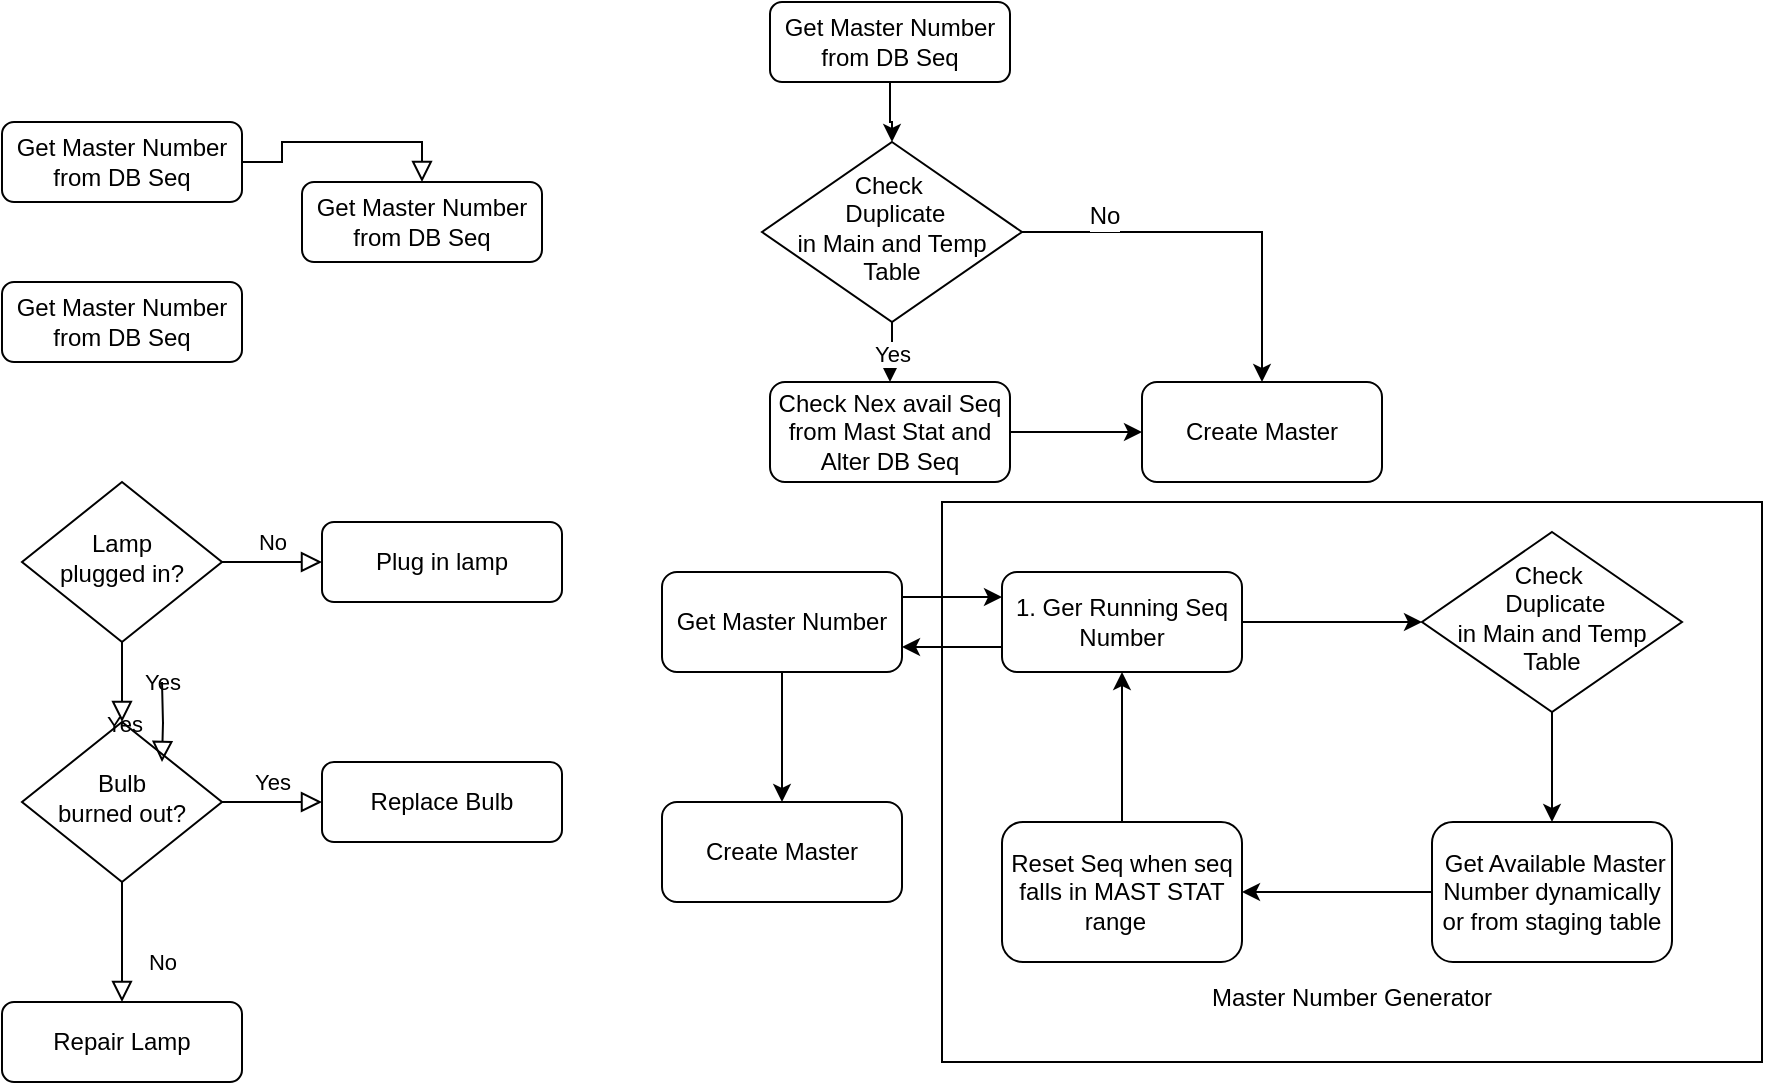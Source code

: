 <mxfile version="12.9.6" type="github">
  <diagram id="C5RBs43oDa-KdzZeNtuy" name="Page-1">
    <mxGraphModel dx="782" dy="437" grid="1" gridSize="10" guides="1" tooltips="1" connect="1" arrows="1" fold="1" page="1" pageScale="1" pageWidth="827" pageHeight="1169" math="0" shadow="0">
      <root>
        <mxCell id="WIyWlLk6GJQsqaUBKTNV-0" />
        <mxCell id="WIyWlLk6GJQsqaUBKTNV-1" parent="WIyWlLk6GJQsqaUBKTNV-0" />
        <mxCell id="aWi0LzF1Zon36VXarzO1-4" value="&lt;br&gt;&lt;br&gt;&lt;br&gt;&lt;br&gt;&lt;br&gt;&lt;br&gt;&lt;br&gt;&lt;br&gt;&lt;br&gt;&lt;br&gt;&lt;br&gt;&lt;br&gt;&lt;br&gt;&lt;br&gt;&lt;br&gt;Master Number Generator" style="rounded=0;whiteSpace=wrap;html=1;" parent="WIyWlLk6GJQsqaUBKTNV-1" vertex="1">
          <mxGeometry x="630" y="270" width="410" height="280" as="geometry" />
        </mxCell>
        <mxCell id="WIyWlLk6GJQsqaUBKTNV-2" value="" style="rounded=0;html=1;jettySize=auto;orthogonalLoop=1;fontSize=11;endArrow=block;endFill=0;endSize=8;strokeWidth=1;shadow=0;labelBackgroundColor=none;edgeStyle=orthogonalEdgeStyle;entryX=0.5;entryY=0;entryDx=0;entryDy=0;" parent="WIyWlLk6GJQsqaUBKTNV-1" source="WIyWlLk6GJQsqaUBKTNV-3" target="YN31JHdH7wHcERkjvtZr-0" edge="1">
          <mxGeometry relative="1" as="geometry" />
        </mxCell>
        <mxCell id="WIyWlLk6GJQsqaUBKTNV-3" value="Get Master Number from DB Seq" style="rounded=1;whiteSpace=wrap;html=1;fontSize=12;glass=0;strokeWidth=1;shadow=0;" parent="WIyWlLk6GJQsqaUBKTNV-1" vertex="1">
          <mxGeometry x="160" y="80" width="120" height="40" as="geometry" />
        </mxCell>
        <mxCell id="WIyWlLk6GJQsqaUBKTNV-4" value="Yes" style="rounded=0;html=1;jettySize=auto;orthogonalLoop=1;fontSize=11;endArrow=block;endFill=0;endSize=8;strokeWidth=1;shadow=0;labelBackgroundColor=none;edgeStyle=orthogonalEdgeStyle;" parent="WIyWlLk6GJQsqaUBKTNV-1" source="WIyWlLk6GJQsqaUBKTNV-6" target="WIyWlLk6GJQsqaUBKTNV-10" edge="1">
          <mxGeometry y="20" relative="1" as="geometry">
            <mxPoint as="offset" />
          </mxGeometry>
        </mxCell>
        <mxCell id="WIyWlLk6GJQsqaUBKTNV-5" value="No" style="edgeStyle=orthogonalEdgeStyle;rounded=0;html=1;jettySize=auto;orthogonalLoop=1;fontSize=11;endArrow=block;endFill=0;endSize=8;strokeWidth=1;shadow=0;labelBackgroundColor=none;" parent="WIyWlLk6GJQsqaUBKTNV-1" source="WIyWlLk6GJQsqaUBKTNV-6" target="WIyWlLk6GJQsqaUBKTNV-7" edge="1">
          <mxGeometry y="10" relative="1" as="geometry">
            <mxPoint as="offset" />
          </mxGeometry>
        </mxCell>
        <mxCell id="WIyWlLk6GJQsqaUBKTNV-6" value="Lamp&lt;br&gt;plugged in?" style="rhombus;whiteSpace=wrap;html=1;shadow=0;fontFamily=Helvetica;fontSize=12;align=center;strokeWidth=1;spacing=6;spacingTop=-4;" parent="WIyWlLk6GJQsqaUBKTNV-1" vertex="1">
          <mxGeometry x="170" y="260" width="100" height="80" as="geometry" />
        </mxCell>
        <mxCell id="WIyWlLk6GJQsqaUBKTNV-7" value="Plug in lamp" style="rounded=1;whiteSpace=wrap;html=1;fontSize=12;glass=0;strokeWidth=1;shadow=0;" parent="WIyWlLk6GJQsqaUBKTNV-1" vertex="1">
          <mxGeometry x="320" y="280" width="120" height="40" as="geometry" />
        </mxCell>
        <mxCell id="WIyWlLk6GJQsqaUBKTNV-8" value="No" style="rounded=0;html=1;jettySize=auto;orthogonalLoop=1;fontSize=11;endArrow=block;endFill=0;endSize=8;strokeWidth=1;shadow=0;labelBackgroundColor=none;edgeStyle=orthogonalEdgeStyle;" parent="WIyWlLk6GJQsqaUBKTNV-1" source="WIyWlLk6GJQsqaUBKTNV-10" target="WIyWlLk6GJQsqaUBKTNV-11" edge="1">
          <mxGeometry x="0.333" y="20" relative="1" as="geometry">
            <mxPoint as="offset" />
          </mxGeometry>
        </mxCell>
        <mxCell id="WIyWlLk6GJQsqaUBKTNV-9" value="Yes" style="edgeStyle=orthogonalEdgeStyle;rounded=0;html=1;jettySize=auto;orthogonalLoop=1;fontSize=11;endArrow=block;endFill=0;endSize=8;strokeWidth=1;shadow=0;labelBackgroundColor=none;" parent="WIyWlLk6GJQsqaUBKTNV-1" source="WIyWlLk6GJQsqaUBKTNV-10" target="WIyWlLk6GJQsqaUBKTNV-12" edge="1">
          <mxGeometry y="10" relative="1" as="geometry">
            <mxPoint as="offset" />
          </mxGeometry>
        </mxCell>
        <mxCell id="WIyWlLk6GJQsqaUBKTNV-10" value="Bulb&lt;br&gt;burned out?" style="rhombus;whiteSpace=wrap;html=1;shadow=0;fontFamily=Helvetica;fontSize=12;align=center;strokeWidth=1;spacing=6;spacingTop=-4;" parent="WIyWlLk6GJQsqaUBKTNV-1" vertex="1">
          <mxGeometry x="170" y="380" width="100" height="80" as="geometry" />
        </mxCell>
        <mxCell id="WIyWlLk6GJQsqaUBKTNV-11" value="Repair Lamp" style="rounded=1;whiteSpace=wrap;html=1;fontSize=12;glass=0;strokeWidth=1;shadow=0;" parent="WIyWlLk6GJQsqaUBKTNV-1" vertex="1">
          <mxGeometry x="160" y="520" width="120" height="40" as="geometry" />
        </mxCell>
        <mxCell id="WIyWlLk6GJQsqaUBKTNV-12" value="Replace Bulb" style="rounded=1;whiteSpace=wrap;html=1;fontSize=12;glass=0;strokeWidth=1;shadow=0;" parent="WIyWlLk6GJQsqaUBKTNV-1" vertex="1">
          <mxGeometry x="320" y="400" width="120" height="40" as="geometry" />
        </mxCell>
        <mxCell id="YN31JHdH7wHcERkjvtZr-0" value="Get Master Number from DB Seq" style="rounded=1;whiteSpace=wrap;html=1;fontSize=12;glass=0;strokeWidth=1;shadow=0;" parent="WIyWlLk6GJQsqaUBKTNV-1" vertex="1">
          <mxGeometry x="310" y="110" width="120" height="40" as="geometry" />
        </mxCell>
        <mxCell id="YN31JHdH7wHcERkjvtZr-1" value="Get Master Number from DB Seq" style="rounded=1;whiteSpace=wrap;html=1;fontSize=12;glass=0;strokeWidth=1;shadow=0;" parent="WIyWlLk6GJQsqaUBKTNV-1" vertex="1">
          <mxGeometry x="160" y="160" width="120" height="40" as="geometry" />
        </mxCell>
        <mxCell id="YN31JHdH7wHcERkjvtZr-9" value="" style="edgeStyle=orthogonalEdgeStyle;rounded=0;orthogonalLoop=1;jettySize=auto;html=1;entryX=0.5;entryY=0;entryDx=0;entryDy=0;" parent="WIyWlLk6GJQsqaUBKTNV-1" source="YN31JHdH7wHcERkjvtZr-2" target="YN31JHdH7wHcERkjvtZr-6" edge="1">
          <mxGeometry relative="1" as="geometry">
            <mxPoint x="750" y="135" as="targetPoint" />
          </mxGeometry>
        </mxCell>
        <mxCell id="YN31JHdH7wHcERkjvtZr-14" value="No" style="text;html=1;align=center;verticalAlign=middle;resizable=0;points=[];labelBackgroundColor=#ffffff;" parent="YN31JHdH7wHcERkjvtZr-9" vertex="1" connectable="0">
          <mxGeometry x="-0.58" y="8" relative="1" as="geometry">
            <mxPoint as="offset" />
          </mxGeometry>
        </mxCell>
        <mxCell id="YN31JHdH7wHcERkjvtZr-12" value="Yes" style="edgeStyle=orthogonalEdgeStyle;rounded=0;orthogonalLoop=1;jettySize=auto;html=1;" parent="WIyWlLk6GJQsqaUBKTNV-1" source="YN31JHdH7wHcERkjvtZr-2" target="YN31JHdH7wHcERkjvtZr-11" edge="1">
          <mxGeometry relative="1" as="geometry" />
        </mxCell>
        <mxCell id="YN31JHdH7wHcERkjvtZr-2" value="Check&amp;nbsp;&lt;br&gt;&amp;nbsp;Duplicate &lt;br&gt;in Main and Temp Table" style="rhombus;whiteSpace=wrap;html=1;shadow=0;fontFamily=Helvetica;fontSize=12;align=center;strokeWidth=1;spacing=6;spacingTop=-4;" parent="WIyWlLk6GJQsqaUBKTNV-1" vertex="1">
          <mxGeometry x="540" y="90" width="130" height="90" as="geometry" />
        </mxCell>
        <mxCell id="YN31JHdH7wHcERkjvtZr-7" value="" style="edgeStyle=orthogonalEdgeStyle;rounded=0;orthogonalLoop=1;jettySize=auto;html=1;entryX=0.5;entryY=0;entryDx=0;entryDy=0;" parent="WIyWlLk6GJQsqaUBKTNV-1" source="YN31JHdH7wHcERkjvtZr-3" target="YN31JHdH7wHcERkjvtZr-2" edge="1">
          <mxGeometry relative="1" as="geometry">
            <mxPoint x="604" y="140" as="targetPoint" />
          </mxGeometry>
        </mxCell>
        <mxCell id="YN31JHdH7wHcERkjvtZr-3" value="Get Master Number from DB Seq" style="rounded=1;whiteSpace=wrap;html=1;fontSize=12;glass=0;strokeWidth=1;shadow=0;" parent="WIyWlLk6GJQsqaUBKTNV-1" vertex="1">
          <mxGeometry x="544" y="20" width="120" height="40" as="geometry" />
        </mxCell>
        <mxCell id="YN31JHdH7wHcERkjvtZr-6" value="Create Master" style="rounded=1;whiteSpace=wrap;html=1;fontSize=12;glass=0;strokeWidth=1;shadow=0;" parent="WIyWlLk6GJQsqaUBKTNV-1" vertex="1">
          <mxGeometry x="730" y="210" width="120" height="50" as="geometry" />
        </mxCell>
        <mxCell id="YN31JHdH7wHcERkjvtZr-10" value="Yes" style="rounded=0;html=1;jettySize=auto;orthogonalLoop=1;fontSize=11;endArrow=block;endFill=0;endSize=8;strokeWidth=1;shadow=0;labelBackgroundColor=none;edgeStyle=orthogonalEdgeStyle;" parent="WIyWlLk6GJQsqaUBKTNV-1" edge="1">
          <mxGeometry y="20" relative="1" as="geometry">
            <mxPoint as="offset" />
            <mxPoint x="240" y="360" as="sourcePoint" />
            <mxPoint x="240" y="400" as="targetPoint" />
          </mxGeometry>
        </mxCell>
        <mxCell id="YN31JHdH7wHcERkjvtZr-13" style="edgeStyle=orthogonalEdgeStyle;rounded=0;orthogonalLoop=1;jettySize=auto;html=1;entryX=0;entryY=0.5;entryDx=0;entryDy=0;" parent="WIyWlLk6GJQsqaUBKTNV-1" source="YN31JHdH7wHcERkjvtZr-11" target="YN31JHdH7wHcERkjvtZr-6" edge="1">
          <mxGeometry relative="1" as="geometry">
            <mxPoint x="730" y="230" as="targetPoint" />
          </mxGeometry>
        </mxCell>
        <mxCell id="YN31JHdH7wHcERkjvtZr-11" value="Check Nex avail Seq&lt;br&gt;from Mast Stat and Alter DB Seq" style="rounded=1;whiteSpace=wrap;html=1;fontSize=12;glass=0;strokeWidth=1;shadow=0;" parent="WIyWlLk6GJQsqaUBKTNV-1" vertex="1">
          <mxGeometry x="544" y="210" width="120" height="50" as="geometry" />
        </mxCell>
        <mxCell id="aWi0LzF1Zon36VXarzO1-13" style="edgeStyle=orthogonalEdgeStyle;rounded=0;orthogonalLoop=1;jettySize=auto;html=1;" parent="WIyWlLk6GJQsqaUBKTNV-1" source="YN31JHdH7wHcERkjvtZr-18" target="YN31JHdH7wHcERkjvtZr-22" edge="1">
          <mxGeometry relative="1" as="geometry" />
        </mxCell>
        <mxCell id="YN31JHdH7wHcERkjvtZr-18" value="Check&amp;nbsp;&lt;br&gt;&amp;nbsp;Duplicate &lt;br&gt;in Main and Temp Table" style="rhombus;whiteSpace=wrap;html=1;shadow=0;fontFamily=Helvetica;fontSize=12;align=center;strokeWidth=1;spacing=6;spacingTop=-4;" parent="WIyWlLk6GJQsqaUBKTNV-1" vertex="1">
          <mxGeometry x="870" y="285" width="130" height="90" as="geometry" />
        </mxCell>
        <mxCell id="aWi0LzF1Zon36VXarzO1-0" style="edgeStyle=orthogonalEdgeStyle;rounded=0;orthogonalLoop=1;jettySize=auto;html=1;" parent="WIyWlLk6GJQsqaUBKTNV-1" source="YN31JHdH7wHcERkjvtZr-20" target="YN31JHdH7wHcERkjvtZr-23" edge="1">
          <mxGeometry relative="1" as="geometry" />
        </mxCell>
        <mxCell id="aWi0LzF1Zon36VXarzO1-18" style="edgeStyle=orthogonalEdgeStyle;rounded=0;orthogonalLoop=1;jettySize=auto;html=1;entryX=0;entryY=0.25;entryDx=0;entryDy=0;exitX=1;exitY=0.25;exitDx=0;exitDy=0;" parent="WIyWlLk6GJQsqaUBKTNV-1" source="YN31JHdH7wHcERkjvtZr-20" target="aWi0LzF1Zon36VXarzO1-2" edge="1">
          <mxGeometry relative="1" as="geometry" />
        </mxCell>
        <mxCell id="YN31JHdH7wHcERkjvtZr-20" value="Get Master Number" style="rounded=1;whiteSpace=wrap;html=1;fontSize=12;glass=0;strokeWidth=1;shadow=0;" parent="WIyWlLk6GJQsqaUBKTNV-1" vertex="1">
          <mxGeometry x="490" y="305" width="120" height="50" as="geometry" />
        </mxCell>
        <mxCell id="aWi0LzF1Zon36VXarzO1-15" value="" style="edgeStyle=orthogonalEdgeStyle;rounded=0;orthogonalLoop=1;jettySize=auto;html=1;" parent="WIyWlLk6GJQsqaUBKTNV-1" source="YN31JHdH7wHcERkjvtZr-22" target="aWi0LzF1Zon36VXarzO1-14" edge="1">
          <mxGeometry relative="1" as="geometry" />
        </mxCell>
        <mxCell id="YN31JHdH7wHcERkjvtZr-22" value="&amp;nbsp;Get Available Master Number dynamically or from staging table" style="rounded=1;whiteSpace=wrap;html=1;fontSize=12;glass=0;strokeWidth=1;shadow=0;" parent="WIyWlLk6GJQsqaUBKTNV-1" vertex="1">
          <mxGeometry x="875" y="430" width="120" height="70" as="geometry" />
        </mxCell>
        <mxCell id="aWi0LzF1Zon36VXarzO1-16" style="edgeStyle=orthogonalEdgeStyle;rounded=0;orthogonalLoop=1;jettySize=auto;html=1;entryX=0.5;entryY=1;entryDx=0;entryDy=0;" parent="WIyWlLk6GJQsqaUBKTNV-1" source="aWi0LzF1Zon36VXarzO1-14" target="aWi0LzF1Zon36VXarzO1-2" edge="1">
          <mxGeometry relative="1" as="geometry" />
        </mxCell>
        <mxCell id="aWi0LzF1Zon36VXarzO1-14" value="Reset Seq when seq falls in MAST STAT range&amp;nbsp;&amp;nbsp;" style="rounded=1;whiteSpace=wrap;html=1;fontSize=12;glass=0;strokeWidth=1;shadow=0;" parent="WIyWlLk6GJQsqaUBKTNV-1" vertex="1">
          <mxGeometry x="660" y="430" width="120" height="70" as="geometry" />
        </mxCell>
        <mxCell id="YN31JHdH7wHcERkjvtZr-23" value="Create Master" style="rounded=1;whiteSpace=wrap;html=1;fontSize=12;glass=0;strokeWidth=1;shadow=0;" parent="WIyWlLk6GJQsqaUBKTNV-1" vertex="1">
          <mxGeometry x="490" y="420" width="120" height="50" as="geometry" />
        </mxCell>
        <mxCell id="aWi0LzF1Zon36VXarzO1-12" style="edgeStyle=orthogonalEdgeStyle;rounded=0;orthogonalLoop=1;jettySize=auto;html=1;entryX=0;entryY=0.5;entryDx=0;entryDy=0;" parent="WIyWlLk6GJQsqaUBKTNV-1" source="aWi0LzF1Zon36VXarzO1-2" target="YN31JHdH7wHcERkjvtZr-18" edge="1">
          <mxGeometry relative="1" as="geometry" />
        </mxCell>
        <mxCell id="aWi0LzF1Zon36VXarzO1-17" style="edgeStyle=orthogonalEdgeStyle;rounded=0;orthogonalLoop=1;jettySize=auto;html=1;exitX=0;exitY=0.75;exitDx=0;exitDy=0;entryX=1;entryY=0.75;entryDx=0;entryDy=0;" parent="WIyWlLk6GJQsqaUBKTNV-1" source="aWi0LzF1Zon36VXarzO1-2" target="YN31JHdH7wHcERkjvtZr-20" edge="1">
          <mxGeometry relative="1" as="geometry" />
        </mxCell>
        <mxCell id="aWi0LzF1Zon36VXarzO1-2" value="1. Ger Running Seq Number" style="rounded=1;whiteSpace=wrap;html=1;fontSize=12;glass=0;strokeWidth=1;shadow=0;" parent="WIyWlLk6GJQsqaUBKTNV-1" vertex="1">
          <mxGeometry x="660" y="305" width="120" height="50" as="geometry" />
        </mxCell>
      </root>
    </mxGraphModel>
  </diagram>
</mxfile>
